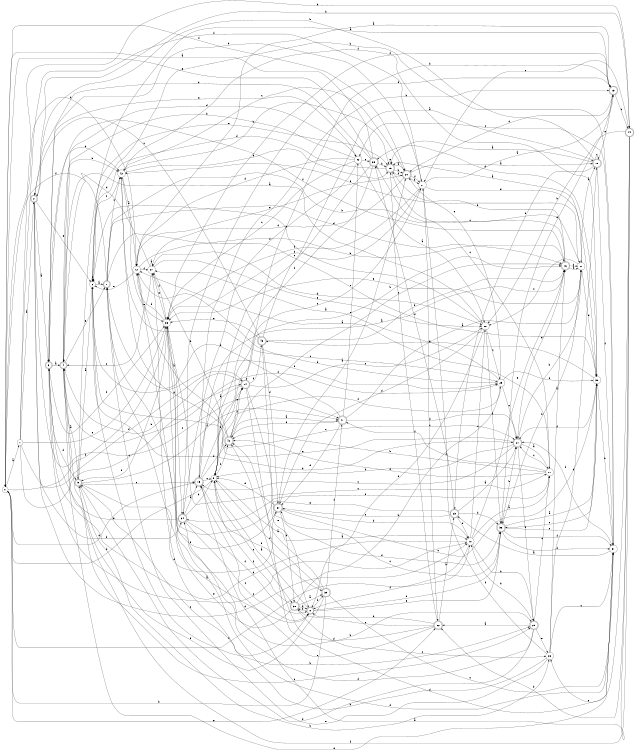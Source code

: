 digraph n36_7 {
__start0 [label="" shape="none"];

rankdir=LR;
size="8,5";

s0 [style="filled", color="black", fillcolor="white" shape="circle", label="0"];
s1 [style="filled", color="black", fillcolor="white" shape="circle", label="1"];
s2 [style="rounded,filled", color="black", fillcolor="white" shape="doublecircle", label="2"];
s3 [style="rounded,filled", color="black", fillcolor="white" shape="doublecircle", label="3"];
s4 [style="rounded,filled", color="black", fillcolor="white" shape="doublecircle", label="4"];
s5 [style="rounded,filled", color="black", fillcolor="white" shape="doublecircle", label="5"];
s6 [style="filled", color="black", fillcolor="white" shape="circle", label="6"];
s7 [style="rounded,filled", color="black", fillcolor="white" shape="doublecircle", label="7"];
s8 [style="rounded,filled", color="black", fillcolor="white" shape="doublecircle", label="8"];
s9 [style="filled", color="black", fillcolor="white" shape="circle", label="9"];
s10 [style="filled", color="black", fillcolor="white" shape="circle", label="10"];
s11 [style="filled", color="black", fillcolor="white" shape="circle", label="11"];
s12 [style="filled", color="black", fillcolor="white" shape="circle", label="12"];
s13 [style="rounded,filled", color="black", fillcolor="white" shape="doublecircle", label="13"];
s14 [style="rounded,filled", color="black", fillcolor="white" shape="doublecircle", label="14"];
s15 [style="rounded,filled", color="black", fillcolor="white" shape="doublecircle", label="15"];
s16 [style="rounded,filled", color="black", fillcolor="white" shape="doublecircle", label="16"];
s17 [style="filled", color="black", fillcolor="white" shape="circle", label="17"];
s18 [style="rounded,filled", color="black", fillcolor="white" shape="doublecircle", label="18"];
s19 [style="rounded,filled", color="black", fillcolor="white" shape="doublecircle", label="19"];
s20 [style="rounded,filled", color="black", fillcolor="white" shape="doublecircle", label="20"];
s21 [style="filled", color="black", fillcolor="white" shape="circle", label="21"];
s22 [style="rounded,filled", color="black", fillcolor="white" shape="doublecircle", label="22"];
s23 [style="rounded,filled", color="black", fillcolor="white" shape="doublecircle", label="23"];
s24 [style="rounded,filled", color="black", fillcolor="white" shape="doublecircle", label="24"];
s25 [style="rounded,filled", color="black", fillcolor="white" shape="doublecircle", label="25"];
s26 [style="filled", color="black", fillcolor="white" shape="circle", label="26"];
s27 [style="filled", color="black", fillcolor="white" shape="circle", label="27"];
s28 [style="filled", color="black", fillcolor="white" shape="circle", label="28"];
s29 [style="filled", color="black", fillcolor="white" shape="circle", label="29"];
s30 [style="filled", color="black", fillcolor="white" shape="circle", label="30"];
s31 [style="filled", color="black", fillcolor="white" shape="circle", label="31"];
s32 [style="filled", color="black", fillcolor="white" shape="circle", label="32"];
s33 [style="filled", color="black", fillcolor="white" shape="circle", label="33"];
s34 [style="rounded,filled", color="black", fillcolor="white" shape="doublecircle", label="34"];
s35 [style="rounded,filled", color="black", fillcolor="white" shape="doublecircle", label="35"];
s36 [style="rounded,filled", color="black", fillcolor="white" shape="doublecircle", label="36"];
s37 [style="rounded,filled", color="black", fillcolor="white" shape="doublecircle", label="37"];
s38 [style="rounded,filled", color="black", fillcolor="white" shape="doublecircle", label="38"];
s39 [style="rounded,filled", color="black", fillcolor="white" shape="doublecircle", label="39"];
s40 [style="rounded,filled", color="black", fillcolor="white" shape="doublecircle", label="40"];
s41 [style="rounded,filled", color="black", fillcolor="white" shape="doublecircle", label="41"];
s42 [style="filled", color="black", fillcolor="white" shape="circle", label="42"];
s43 [style="rounded,filled", color="black", fillcolor="white" shape="doublecircle", label="43"];
s44 [style="rounded,filled", color="black", fillcolor="white" shape="doublecircle", label="44"];
s0 -> s1 [label="a"];
s0 -> s33 [label="b"];
s0 -> s10 [label="c"];
s0 -> s15 [label="d"];
s0 -> s22 [label="e"];
s0 -> s20 [label="f"];
s1 -> s2 [label="a"];
s1 -> s44 [label="b"];
s1 -> s14 [label="c"];
s1 -> s14 [label="d"];
s1 -> s33 [label="e"];
s1 -> s21 [label="f"];
s2 -> s3 [label="a"];
s2 -> s44 [label="b"];
s2 -> s41 [label="c"];
s2 -> s10 [label="d"];
s2 -> s6 [label="e"];
s2 -> s34 [label="f"];
s3 -> s4 [label="a"];
s3 -> s42 [label="b"];
s3 -> s10 [label="c"];
s3 -> s5 [label="d"];
s3 -> s32 [label="e"];
s3 -> s33 [label="f"];
s4 -> s5 [label="a"];
s4 -> s42 [label="b"];
s4 -> s25 [label="c"];
s4 -> s32 [label="d"];
s4 -> s7 [label="e"];
s4 -> s29 [label="f"];
s5 -> s6 [label="a"];
s5 -> s26 [label="b"];
s5 -> s15 [label="c"];
s5 -> s37 [label="d"];
s5 -> s19 [label="e"];
s5 -> s41 [label="f"];
s6 -> s7 [label="a"];
s6 -> s25 [label="b"];
s6 -> s42 [label="c"];
s6 -> s24 [label="d"];
s6 -> s29 [label="e"];
s6 -> s6 [label="f"];
s7 -> s8 [label="a"];
s7 -> s17 [label="b"];
s7 -> s42 [label="c"];
s7 -> s16 [label="d"];
s7 -> s30 [label="e"];
s7 -> s0 [label="f"];
s8 -> s9 [label="a"];
s8 -> s38 [label="b"];
s8 -> s5 [label="c"];
s8 -> s36 [label="d"];
s8 -> s36 [label="e"];
s8 -> s39 [label="f"];
s9 -> s10 [label="a"];
s9 -> s16 [label="b"];
s9 -> s21 [label="c"];
s9 -> s0 [label="d"];
s9 -> s38 [label="e"];
s9 -> s40 [label="f"];
s10 -> s11 [label="a"];
s10 -> s25 [label="b"];
s10 -> s28 [label="c"];
s10 -> s3 [label="d"];
s10 -> s16 [label="e"];
s10 -> s8 [label="f"];
s11 -> s12 [label="a"];
s11 -> s40 [label="b"];
s11 -> s24 [label="c"];
s11 -> s40 [label="d"];
s11 -> s34 [label="e"];
s11 -> s41 [label="f"];
s12 -> s13 [label="a"];
s12 -> s16 [label="b"];
s12 -> s24 [label="c"];
s12 -> s0 [label="d"];
s12 -> s6 [label="e"];
s12 -> s27 [label="f"];
s13 -> s6 [label="a"];
s13 -> s14 [label="b"];
s13 -> s44 [label="c"];
s13 -> s20 [label="d"];
s13 -> s36 [label="e"];
s13 -> s33 [label="f"];
s14 -> s15 [label="a"];
s14 -> s4 [label="b"];
s14 -> s28 [label="c"];
s14 -> s31 [label="d"];
s14 -> s8 [label="e"];
s14 -> s43 [label="f"];
s15 -> s16 [label="a"];
s15 -> s13 [label="b"];
s15 -> s9 [label="c"];
s15 -> s40 [label="d"];
s15 -> s39 [label="e"];
s15 -> s14 [label="f"];
s16 -> s17 [label="a"];
s16 -> s19 [label="b"];
s16 -> s35 [label="c"];
s16 -> s17 [label="d"];
s16 -> s24 [label="e"];
s16 -> s3 [label="f"];
s17 -> s18 [label="a"];
s17 -> s36 [label="b"];
s17 -> s28 [label="c"];
s17 -> s30 [label="d"];
s17 -> s33 [label="e"];
s17 -> s42 [label="f"];
s18 -> s19 [label="a"];
s18 -> s2 [label="b"];
s18 -> s18 [label="c"];
s18 -> s23 [label="d"];
s18 -> s13 [label="e"];
s18 -> s31 [label="f"];
s19 -> s20 [label="a"];
s19 -> s20 [label="b"];
s19 -> s11 [label="c"];
s19 -> s6 [label="d"];
s19 -> s19 [label="e"];
s19 -> s20 [label="f"];
s20 -> s18 [label="a"];
s20 -> s21 [label="b"];
s20 -> s42 [label="c"];
s20 -> s27 [label="d"];
s20 -> s12 [label="e"];
s20 -> s21 [label="f"];
s21 -> s13 [label="a"];
s21 -> s3 [label="b"];
s21 -> s22 [label="c"];
s21 -> s33 [label="d"];
s21 -> s17 [label="e"];
s21 -> s33 [label="f"];
s22 -> s23 [label="a"];
s22 -> s8 [label="b"];
s22 -> s38 [label="c"];
s22 -> s40 [label="d"];
s22 -> s15 [label="e"];
s22 -> s19 [label="f"];
s23 -> s24 [label="a"];
s23 -> s10 [label="b"];
s23 -> s37 [label="c"];
s23 -> s36 [label="d"];
s23 -> s33 [label="e"];
s23 -> s35 [label="f"];
s24 -> s11 [label="a"];
s24 -> s17 [label="b"];
s24 -> s15 [label="c"];
s24 -> s25 [label="d"];
s24 -> s6 [label="e"];
s24 -> s9 [label="f"];
s25 -> s22 [label="a"];
s25 -> s10 [label="b"];
s25 -> s11 [label="c"];
s25 -> s5 [label="d"];
s25 -> s26 [label="e"];
s25 -> s34 [label="f"];
s26 -> s16 [label="a"];
s26 -> s27 [label="b"];
s26 -> s31 [label="c"];
s26 -> s18 [label="d"];
s26 -> s7 [label="e"];
s26 -> s21 [label="f"];
s27 -> s27 [label="a"];
s27 -> s28 [label="b"];
s27 -> s4 [label="c"];
s27 -> s4 [label="d"];
s27 -> s28 [label="e"];
s27 -> s33 [label="f"];
s28 -> s4 [label="a"];
s28 -> s6 [label="b"];
s28 -> s29 [label="c"];
s28 -> s37 [label="d"];
s28 -> s8 [label="e"];
s28 -> s36 [label="f"];
s29 -> s27 [label="a"];
s29 -> s12 [label="b"];
s29 -> s24 [label="c"];
s29 -> s30 [label="d"];
s29 -> s20 [label="e"];
s29 -> s9 [label="f"];
s30 -> s19 [label="a"];
s30 -> s31 [label="b"];
s30 -> s36 [label="c"];
s30 -> s35 [label="d"];
s30 -> s43 [label="e"];
s30 -> s24 [label="f"];
s31 -> s23 [label="a"];
s31 -> s6 [label="b"];
s31 -> s32 [label="c"];
s31 -> s33 [label="d"];
s31 -> s4 [label="e"];
s31 -> s24 [label="f"];
s32 -> s28 [label="a"];
s32 -> s4 [label="b"];
s32 -> s33 [label="c"];
s32 -> s12 [label="d"];
s32 -> s35 [label="e"];
s32 -> s34 [label="f"];
s33 -> s34 [label="a"];
s33 -> s25 [label="b"];
s33 -> s11 [label="c"];
s33 -> s12 [label="d"];
s33 -> s27 [label="e"];
s33 -> s5 [label="f"];
s34 -> s15 [label="a"];
s34 -> s9 [label="b"];
s34 -> s8 [label="c"];
s34 -> s13 [label="d"];
s34 -> s3 [label="e"];
s34 -> s8 [label="f"];
s35 -> s0 [label="a"];
s35 -> s19 [label="b"];
s35 -> s9 [label="c"];
s35 -> s2 [label="d"];
s35 -> s0 [label="e"];
s35 -> s9 [label="f"];
s36 -> s30 [label="a"];
s36 -> s24 [label="b"];
s36 -> s37 [label="c"];
s36 -> s31 [label="d"];
s36 -> s30 [label="e"];
s36 -> s31 [label="f"];
s37 -> s20 [label="a"];
s37 -> s10 [label="b"];
s37 -> s30 [label="c"];
s37 -> s38 [label="d"];
s37 -> s9 [label="e"];
s37 -> s7 [label="f"];
s38 -> s39 [label="a"];
s38 -> s29 [label="b"];
s38 -> s26 [label="c"];
s38 -> s8 [label="d"];
s38 -> s12 [label="e"];
s38 -> s9 [label="f"];
s39 -> s40 [label="a"];
s39 -> s0 [label="b"];
s39 -> s31 [label="c"];
s39 -> s9 [label="d"];
s39 -> s4 [label="e"];
s39 -> s41 [label="f"];
s40 -> s41 [label="a"];
s40 -> s27 [label="b"];
s40 -> s16 [label="c"];
s40 -> s42 [label="d"];
s40 -> s14 [label="e"];
s40 -> s14 [label="f"];
s41 -> s17 [label="a"];
s41 -> s7 [label="b"];
s41 -> s32 [label="c"];
s41 -> s37 [label="d"];
s41 -> s40 [label="e"];
s41 -> s24 [label="f"];
s42 -> s12 [label="a"];
s42 -> s19 [label="b"];
s42 -> s29 [label="c"];
s42 -> s19 [label="d"];
s42 -> s33 [label="e"];
s42 -> s30 [label="f"];
s43 -> s18 [label="a"];
s43 -> s16 [label="b"];
s43 -> s2 [label="c"];
s43 -> s37 [label="d"];
s43 -> s33 [label="e"];
s43 -> s36 [label="f"];
s44 -> s15 [label="a"];
s44 -> s28 [label="b"];
s44 -> s21 [label="c"];
s44 -> s22 [label="d"];
s44 -> s26 [label="e"];
s44 -> s5 [label="f"];

}